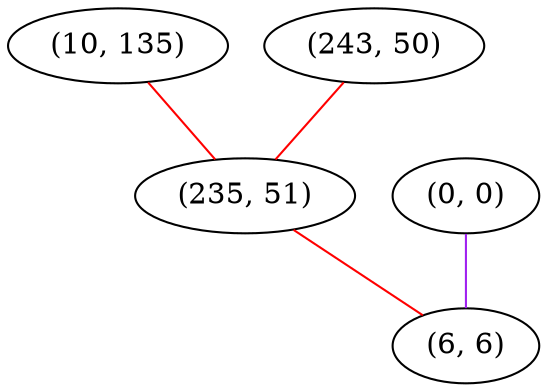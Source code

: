 graph "" {
"(10, 135)";
"(243, 50)";
"(0, 0)";
"(235, 51)";
"(6, 6)";
"(10, 135)" -- "(235, 51)"  [color=red, key=0, weight=1];
"(243, 50)" -- "(235, 51)"  [color=red, key=0, weight=1];
"(0, 0)" -- "(6, 6)"  [color=purple, key=0, weight=4];
"(235, 51)" -- "(6, 6)"  [color=red, key=0, weight=1];
}
